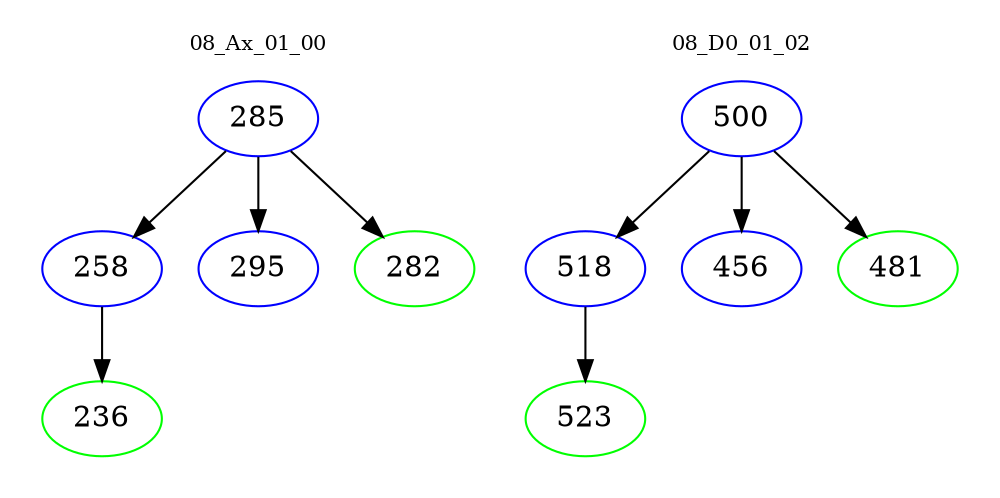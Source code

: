 digraph{
subgraph cluster_0 {
color = white
label = "08_Ax_01_00";
fontsize=10;
T0_285 [label="285", color="blue"]
T0_285 -> T0_258 [color="black"]
T0_258 [label="258", color="blue"]
T0_258 -> T0_236 [color="black"]
T0_236 [label="236", color="green"]
T0_285 -> T0_295 [color="black"]
T0_295 [label="295", color="blue"]
T0_285 -> T0_282 [color="black"]
T0_282 [label="282", color="green"]
}
subgraph cluster_1 {
color = white
label = "08_D0_01_02";
fontsize=10;
T1_500 [label="500", color="blue"]
T1_500 -> T1_518 [color="black"]
T1_518 [label="518", color="blue"]
T1_518 -> T1_523 [color="black"]
T1_523 [label="523", color="green"]
T1_500 -> T1_456 [color="black"]
T1_456 [label="456", color="blue"]
T1_500 -> T1_481 [color="black"]
T1_481 [label="481", color="green"]
}
}
